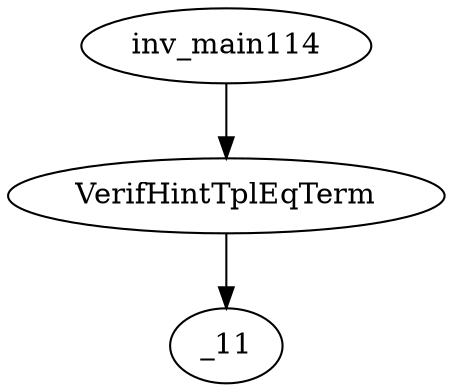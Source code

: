 digraph dag {
0 [label="inv_main114"];
1 [label="VerifHintTplEqTerm"];
2 [label="_11"];
0->1
1 -> 2
}
